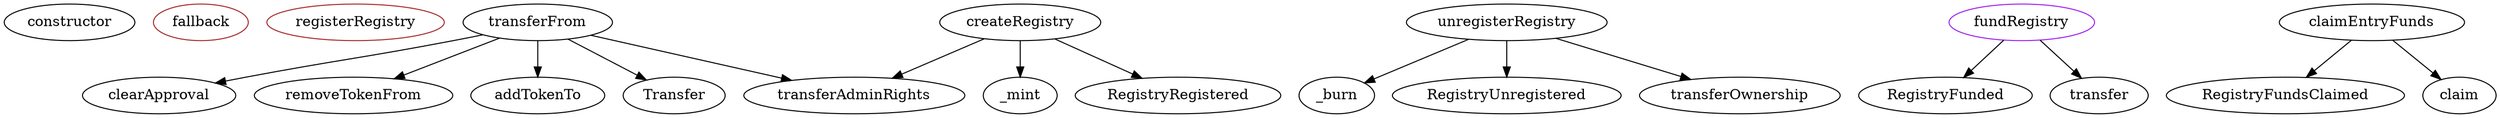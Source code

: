 strict digraph {
  constructor
  fallback [color=brown]
  registerRegistry [color=brown]
  transferFrom
  clearApproval
  removeTokenFrom
  addTokenTo
  transferAdminRights
  Transfer
  unregisterRegistry
  _burn
  RegistryUnregistered
  transferOwnership
  fundRegistry [color=purple]
  RegistryFunded
  transfer
  claimEntryFunds
  RegistryFundsClaimed
  claim
  createRegistry
  _mint
  RegistryRegistered
  transferFrom -> clearApproval
  transferFrom -> removeTokenFrom
  transferFrom -> addTokenTo
  transferFrom -> transferAdminRights
  transferFrom -> Transfer
  unregisterRegistry -> _burn
  unregisterRegistry -> RegistryUnregistered
  unregisterRegistry -> transferOwnership
  fundRegistry -> RegistryFunded
  fundRegistry -> transfer
  claimEntryFunds -> RegistryFundsClaimed
  claimEntryFunds -> claim
  createRegistry -> _mint
  createRegistry -> RegistryRegistered
  createRegistry -> transferAdminRights
}

